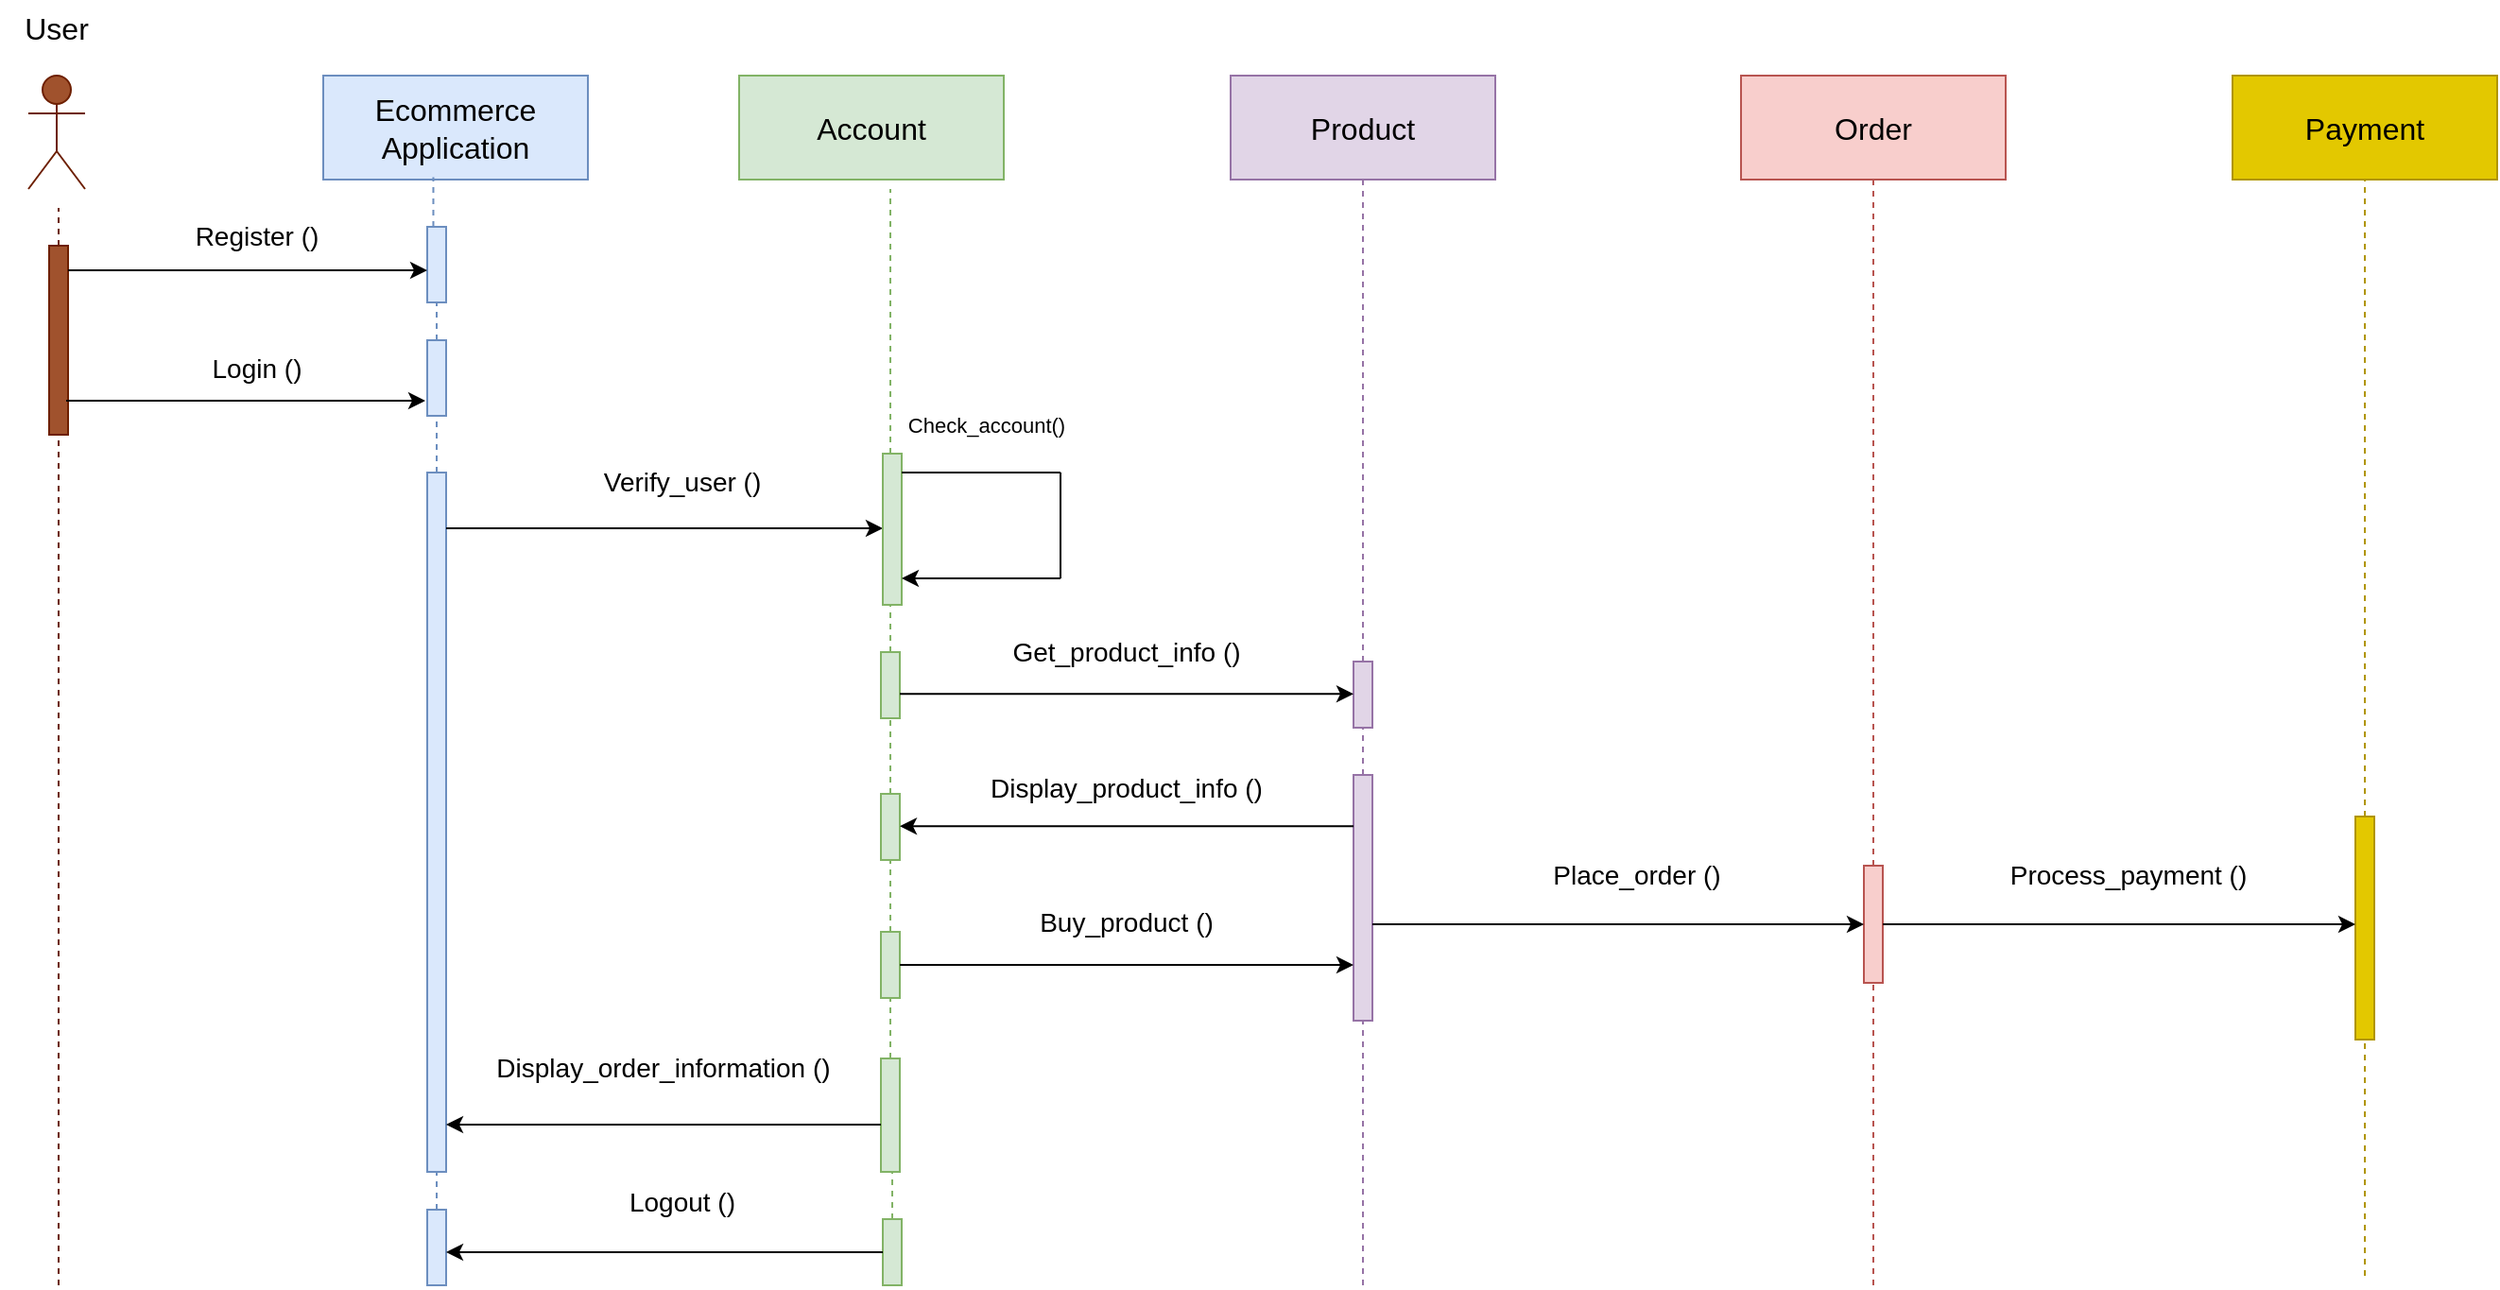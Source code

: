 <mxfile version="24.8.3">
  <diagram name="Page-1" id="iKMHpBTZccuoiVZicEc-">
    <mxGraphModel dx="1715" dy="989" grid="1" gridSize="10" guides="1" tooltips="1" connect="1" arrows="1" fold="1" page="1" pageScale="1" pageWidth="850" pageHeight="1100" math="0" shadow="0">
      <root>
        <mxCell id="0" />
        <mxCell id="1" parent="0" />
        <mxCell id="NUMykL-d5suyoaZxklMG-1" value="" style="shape=umlActor;verticalLabelPosition=bottom;verticalAlign=top;html=1;outlineConnect=0;fillColor=#a0522d;strokeColor=#6D1F00;fontColor=#ffffff;" vertex="1" parent="1">
          <mxGeometry x="104" y="80" width="30" height="60" as="geometry" />
        </mxCell>
        <mxCell id="NUMykL-d5suyoaZxklMG-4" value="" style="endArrow=none;dashed=1;html=1;rounded=0;fillColor=#a0522d;strokeColor=#6D1F00;" edge="1" parent="1" source="NUMykL-d5suyoaZxklMG-2">
          <mxGeometry width="50" height="50" relative="1" as="geometry">
            <mxPoint x="120" y="815" as="sourcePoint" />
            <mxPoint x="120" y="150" as="targetPoint" />
          </mxGeometry>
        </mxCell>
        <mxCell id="NUMykL-d5suyoaZxklMG-5" value="" style="endArrow=none;dashed=1;html=1;rounded=0;fillColor=#a0522d;strokeColor=#6D1F00;" edge="1" parent="1" target="NUMykL-d5suyoaZxklMG-2">
          <mxGeometry width="50" height="50" relative="1" as="geometry">
            <mxPoint x="120" y="720" as="sourcePoint" />
            <mxPoint x="120" y="150" as="targetPoint" />
          </mxGeometry>
        </mxCell>
        <mxCell id="NUMykL-d5suyoaZxklMG-2" value="" style="html=1;points=[[0,0,0,0,5],[0,1,0,0,-5],[1,0,0,0,5],[1,1,0,0,-5]];perimeter=orthogonalPerimeter;outlineConnect=0;targetShapes=umlLifeline;portConstraint=eastwest;newEdgeStyle={&quot;curved&quot;:0,&quot;rounded&quot;:0};fillColor=#a0522d;fontColor=#ffffff;strokeColor=#6D1F00;" vertex="1" parent="1">
          <mxGeometry x="115" y="170" width="10" height="100" as="geometry" />
        </mxCell>
        <mxCell id="NUMykL-d5suyoaZxklMG-6" value="&lt;font style=&quot;font-size: 16px;&quot;&gt;Ecommerce Application&lt;/font&gt;" style="rounded=0;whiteSpace=wrap;html=1;fillColor=#dae8fc;strokeColor=#6c8ebf;" vertex="1" parent="1">
          <mxGeometry x="260" y="80" width="140" height="55" as="geometry" />
        </mxCell>
        <mxCell id="NUMykL-d5suyoaZxklMG-7" value="" style="endArrow=none;dashed=1;html=1;rounded=0;fillColor=#dae8fc;strokeColor=#6c8ebf;entryX=0.416;entryY=0.978;entryDx=0;entryDy=0;entryPerimeter=0;" edge="1" parent="1" source="NUMykL-d5suyoaZxklMG-8" target="NUMykL-d5suyoaZxklMG-6">
          <mxGeometry width="50" height="50" relative="1" as="geometry">
            <mxPoint x="320" y="720" as="sourcePoint" />
            <mxPoint x="320" y="150" as="targetPoint" />
          </mxGeometry>
        </mxCell>
        <mxCell id="NUMykL-d5suyoaZxklMG-9" value="" style="endArrow=none;dashed=1;html=1;rounded=0;fillColor=#dae8fc;strokeColor=#6c8ebf;" edge="1" parent="1" source="NUMykL-d5suyoaZxklMG-10" target="NUMykL-d5suyoaZxklMG-8">
          <mxGeometry width="50" height="50" relative="1" as="geometry">
            <mxPoint x="320" y="720" as="sourcePoint" />
            <mxPoint x="320" y="150" as="targetPoint" />
          </mxGeometry>
        </mxCell>
        <mxCell id="NUMykL-d5suyoaZxklMG-8" value="" style="html=1;points=[[0,0,0,0,5],[0,1,0,0,-5],[1,0,0,0,5],[1,1,0,0,-5]];perimeter=orthogonalPerimeter;outlineConnect=0;targetShapes=umlLifeline;portConstraint=eastwest;newEdgeStyle={&quot;curved&quot;:0,&quot;rounded&quot;:0};fillColor=#dae8fc;strokeColor=#6c8ebf;" vertex="1" parent="1">
          <mxGeometry x="315" y="160" width="10" height="40" as="geometry" />
        </mxCell>
        <mxCell id="NUMykL-d5suyoaZxklMG-11" value="" style="endArrow=none;dashed=1;html=1;rounded=0;fillColor=#dae8fc;strokeColor=#6c8ebf;" edge="1" parent="1" source="NUMykL-d5suyoaZxklMG-20" target="NUMykL-d5suyoaZxklMG-10">
          <mxGeometry width="50" height="50" relative="1" as="geometry">
            <mxPoint x="320" y="720" as="sourcePoint" />
            <mxPoint x="320" y="200" as="targetPoint" />
          </mxGeometry>
        </mxCell>
        <mxCell id="NUMykL-d5suyoaZxklMG-10" value="" style="html=1;points=[[0,0,0,0,5],[0,1,0,0,-5],[1,0,0,0,5],[1,1,0,0,-5]];perimeter=orthogonalPerimeter;outlineConnect=0;targetShapes=umlLifeline;portConstraint=eastwest;newEdgeStyle={&quot;curved&quot;:0,&quot;rounded&quot;:0};fillColor=#dae8fc;strokeColor=#6c8ebf;" vertex="1" parent="1">
          <mxGeometry x="315" y="220" width="10" height="40" as="geometry" />
        </mxCell>
        <mxCell id="NUMykL-d5suyoaZxklMG-12" value="&lt;font style=&quot;font-size: 16px;&quot;&gt;User&lt;/font&gt;" style="text;html=1;align=center;verticalAlign=middle;whiteSpace=wrap;rounded=0;" vertex="1" parent="1">
          <mxGeometry x="89" y="40" width="60" height="30" as="geometry" />
        </mxCell>
        <mxCell id="NUMykL-d5suyoaZxklMG-14" value="" style="endArrow=classic;html=1;rounded=0;" edge="1" parent="1">
          <mxGeometry width="50" height="50" relative="1" as="geometry">
            <mxPoint x="125" y="183" as="sourcePoint" />
            <mxPoint x="315" y="183" as="targetPoint" />
          </mxGeometry>
        </mxCell>
        <mxCell id="NUMykL-d5suyoaZxklMG-15" value="" style="endArrow=classic;html=1;rounded=0;" edge="1" parent="1">
          <mxGeometry width="50" height="50" relative="1" as="geometry">
            <mxPoint x="124" y="252" as="sourcePoint" />
            <mxPoint x="314" y="252" as="targetPoint" />
          </mxGeometry>
        </mxCell>
        <mxCell id="NUMykL-d5suyoaZxklMG-16" value="&lt;span style=&quot;font-size: 14px;&quot;&gt;Register ()&lt;/span&gt;" style="text;html=1;align=center;verticalAlign=middle;whiteSpace=wrap;rounded=0;" vertex="1" parent="1">
          <mxGeometry x="190" y="150" width="70" height="30" as="geometry" />
        </mxCell>
        <mxCell id="NUMykL-d5suyoaZxklMG-17" value="&lt;font style=&quot;font-size: 14px;&quot;&gt;Login ()&lt;/font&gt;" style="text;html=1;align=center;verticalAlign=middle;whiteSpace=wrap;rounded=0;" vertex="1" parent="1">
          <mxGeometry x="195" y="220" width="60" height="30" as="geometry" />
        </mxCell>
        <mxCell id="NUMykL-d5suyoaZxklMG-18" value="&lt;span style=&quot;font-size: 16px;&quot;&gt;Account&lt;/span&gt;" style="rounded=0;whiteSpace=wrap;html=1;fillColor=#d5e8d4;strokeColor=#82b366;" vertex="1" parent="1">
          <mxGeometry x="480" y="80" width="140" height="55" as="geometry" />
        </mxCell>
        <mxCell id="NUMykL-d5suyoaZxklMG-19" value="" style="endArrow=none;dashed=1;html=1;rounded=0;fillColor=#d5e8d4;strokeColor=#82b366;" edge="1" parent="1" source="NUMykL-d5suyoaZxklMG-24">
          <mxGeometry width="50" height="50" relative="1" as="geometry">
            <mxPoint x="560" y="720" as="sourcePoint" />
            <mxPoint x="560" y="140" as="targetPoint" />
          </mxGeometry>
        </mxCell>
        <mxCell id="NUMykL-d5suyoaZxklMG-21" value="" style="endArrow=none;dashed=1;html=1;rounded=0;fillColor=#dae8fc;strokeColor=#6c8ebf;" edge="1" parent="1" source="NUMykL-d5suyoaZxklMG-78" target="NUMykL-d5suyoaZxklMG-20">
          <mxGeometry width="50" height="50" relative="1" as="geometry">
            <mxPoint x="320" y="720" as="sourcePoint" />
            <mxPoint x="320" y="260" as="targetPoint" />
          </mxGeometry>
        </mxCell>
        <mxCell id="NUMykL-d5suyoaZxklMG-20" value="" style="html=1;points=[[0,0,0,0,5],[0,1,0,0,-5],[1,0,0,0,5],[1,1,0,0,-5]];perimeter=orthogonalPerimeter;outlineConnect=0;targetShapes=umlLifeline;portConstraint=eastwest;newEdgeStyle={&quot;curved&quot;:0,&quot;rounded&quot;:0};fillColor=#dae8fc;strokeColor=#6c8ebf;" vertex="1" parent="1">
          <mxGeometry x="315" y="290" width="10" height="370" as="geometry" />
        </mxCell>
        <mxCell id="NUMykL-d5suyoaZxklMG-22" value="" style="endArrow=classic;html=1;rounded=0;" edge="1" parent="1">
          <mxGeometry width="50" height="50" relative="1" as="geometry">
            <mxPoint x="325" y="319.5" as="sourcePoint" />
            <mxPoint x="556" y="319.5" as="targetPoint" />
          </mxGeometry>
        </mxCell>
        <mxCell id="NUMykL-d5suyoaZxklMG-23" value="&lt;font style=&quot;font-size: 14px;&quot;&gt;Verify_user ()&lt;/font&gt;" style="text;html=1;align=center;verticalAlign=middle;whiteSpace=wrap;rounded=0;" vertex="1" parent="1">
          <mxGeometry x="400" y="280" width="100" height="30" as="geometry" />
        </mxCell>
        <mxCell id="NUMykL-d5suyoaZxklMG-25" value="" style="endArrow=none;dashed=1;html=1;rounded=0;fillColor=#d5e8d4;strokeColor=#82b366;" edge="1" parent="1" source="NUMykL-d5suyoaZxklMG-43" target="NUMykL-d5suyoaZxklMG-24">
          <mxGeometry width="50" height="50" relative="1" as="geometry">
            <mxPoint x="560" y="720" as="sourcePoint" />
            <mxPoint x="560" y="160" as="targetPoint" />
          </mxGeometry>
        </mxCell>
        <mxCell id="NUMykL-d5suyoaZxklMG-24" value="" style="html=1;points=[[0,0,0,0,5],[0,1,0,0,-5],[1,0,0,0,5],[1,1,0,0,-5]];perimeter=orthogonalPerimeter;outlineConnect=0;targetShapes=umlLifeline;portConstraint=eastwest;newEdgeStyle={&quot;curved&quot;:0,&quot;rounded&quot;:0};fillColor=#d5e8d4;strokeColor=#82b366;" vertex="1" parent="1">
          <mxGeometry x="556" y="280" width="10" height="80" as="geometry" />
        </mxCell>
        <mxCell id="NUMykL-d5suyoaZxklMG-27" value="&lt;span style=&quot;font-size: 16px;&quot;&gt;Product&lt;/span&gt;" style="rounded=0;whiteSpace=wrap;html=1;fillColor=#e1d5e7;strokeColor=#9673a6;" vertex="1" parent="1">
          <mxGeometry x="740" y="80" width="140" height="55" as="geometry" />
        </mxCell>
        <mxCell id="NUMykL-d5suyoaZxklMG-28" value="" style="endArrow=none;dashed=1;html=1;rounded=0;entryX=0.5;entryY=1;entryDx=0;entryDy=0;fillColor=#e1d5e7;strokeColor=#9673a6;" edge="1" parent="1" source="NUMykL-d5suyoaZxklMG-45" target="NUMykL-d5suyoaZxklMG-27">
          <mxGeometry width="50" height="50" relative="1" as="geometry">
            <mxPoint x="810" y="720" as="sourcePoint" />
            <mxPoint x="550" y="390" as="targetPoint" />
          </mxGeometry>
        </mxCell>
        <mxCell id="NUMykL-d5suyoaZxklMG-33" value="" style="endArrow=none;html=1;rounded=0;startSize=35;" edge="1" parent="1" target="NUMykL-d5suyoaZxklMG-24">
          <mxGeometry width="50" height="50" relative="1" as="geometry">
            <mxPoint x="650" y="290" as="sourcePoint" />
            <mxPoint x="520" y="400" as="targetPoint" />
          </mxGeometry>
        </mxCell>
        <mxCell id="NUMykL-d5suyoaZxklMG-35" value="" style="endArrow=classic;html=1;rounded=0;" edge="1" parent="1">
          <mxGeometry width="50" height="50" relative="1" as="geometry">
            <mxPoint x="650" y="346" as="sourcePoint" />
            <mxPoint x="566" y="346" as="targetPoint" />
          </mxGeometry>
        </mxCell>
        <mxCell id="NUMykL-d5suyoaZxklMG-38" value="" style="endArrow=none;html=1;rounded=0;" edge="1" parent="1">
          <mxGeometry width="50" height="50" relative="1" as="geometry">
            <mxPoint x="650" y="346" as="sourcePoint" />
            <mxPoint x="650" y="290" as="targetPoint" />
          </mxGeometry>
        </mxCell>
        <mxCell id="NUMykL-d5suyoaZxklMG-41" value="&lt;font style=&quot;font-size: 11px;&quot;&gt;Check_account()&lt;/font&gt;" style="text;html=1;align=center;verticalAlign=middle;whiteSpace=wrap;rounded=0;" vertex="1" parent="1">
          <mxGeometry x="566" y="250" width="90" height="30" as="geometry" />
        </mxCell>
        <mxCell id="NUMykL-d5suyoaZxklMG-44" value="" style="endArrow=none;dashed=1;html=1;rounded=0;fillColor=#d5e8d4;strokeColor=#82b366;" edge="1" parent="1" source="NUMykL-d5suyoaZxklMG-58" target="NUMykL-d5suyoaZxklMG-43">
          <mxGeometry width="50" height="50" relative="1" as="geometry">
            <mxPoint x="560" y="720" as="sourcePoint" />
            <mxPoint x="560" y="360" as="targetPoint" />
          </mxGeometry>
        </mxCell>
        <mxCell id="NUMykL-d5suyoaZxklMG-43" value="" style="html=1;points=[[0,0,0,0,5],[0,1,0,0,-5],[1,0,0,0,5],[1,1,0,0,-5]];perimeter=orthogonalPerimeter;outlineConnect=0;targetShapes=umlLifeline;portConstraint=eastwest;newEdgeStyle={&quot;curved&quot;:0,&quot;rounded&quot;:0};fillColor=#d5e8d4;strokeColor=#82b366;" vertex="1" parent="1">
          <mxGeometry x="555" y="385" width="10" height="35" as="geometry" />
        </mxCell>
        <mxCell id="NUMykL-d5suyoaZxklMG-46" value="" style="endArrow=none;dashed=1;html=1;rounded=0;entryX=0.5;entryY=1;entryDx=0;entryDy=0;fillColor=#e1d5e7;strokeColor=#9673a6;" edge="1" parent="1" source="NUMykL-d5suyoaZxklMG-56" target="NUMykL-d5suyoaZxklMG-45">
          <mxGeometry width="50" height="50" relative="1" as="geometry">
            <mxPoint x="810" y="720" as="sourcePoint" />
            <mxPoint x="810" y="135" as="targetPoint" />
          </mxGeometry>
        </mxCell>
        <mxCell id="NUMykL-d5suyoaZxklMG-45" value="" style="html=1;points=[[0,0,0,0,5],[0,1,0,0,-5],[1,0,0,0,5],[1,1,0,0,-5]];perimeter=orthogonalPerimeter;outlineConnect=0;targetShapes=umlLifeline;portConstraint=eastwest;newEdgeStyle={&quot;curved&quot;:0,&quot;rounded&quot;:0};fillColor=#e1d5e7;strokeColor=#9673a6;" vertex="1" parent="1">
          <mxGeometry x="805" y="390" width="10" height="35" as="geometry" />
        </mxCell>
        <mxCell id="NUMykL-d5suyoaZxklMG-47" value="" style="endArrow=classic;html=1;rounded=0;entryX=0;entryY=0;entryDx=0;entryDy=5;entryPerimeter=0;" edge="1" parent="1">
          <mxGeometry width="50" height="50" relative="1" as="geometry">
            <mxPoint x="565" y="407.12" as="sourcePoint" />
            <mxPoint x="805.0" y="407.12" as="targetPoint" />
          </mxGeometry>
        </mxCell>
        <mxCell id="NUMykL-d5suyoaZxklMG-48" value="&lt;font style=&quot;font-size: 14px;&quot;&gt;Get_product_info ()&lt;/font&gt;" style="text;html=1;align=center;verticalAlign=middle;whiteSpace=wrap;rounded=0;" vertex="1" parent="1">
          <mxGeometry x="620" y="370" width="130" height="30" as="geometry" />
        </mxCell>
        <mxCell id="NUMykL-d5suyoaZxklMG-49" value="&lt;span style=&quot;font-size: 16px;&quot;&gt;Order&lt;/span&gt;" style="rounded=0;whiteSpace=wrap;html=1;fillColor=#f8cecc;strokeColor=#b85450;" vertex="1" parent="1">
          <mxGeometry x="1010" y="80" width="140" height="55" as="geometry" />
        </mxCell>
        <mxCell id="NUMykL-d5suyoaZxklMG-50" value="&lt;span style=&quot;font-size: 16px;&quot;&gt;Payment&lt;/span&gt;" style="rounded=0;whiteSpace=wrap;html=1;fillColor=#e3c800;strokeColor=#B09500;fontColor=#000000;" vertex="1" parent="1">
          <mxGeometry x="1270" y="80" width="140" height="55" as="geometry" />
        </mxCell>
        <mxCell id="NUMykL-d5suyoaZxklMG-53" value="" style="endArrow=none;dashed=1;html=1;rounded=0;fillColor=#f8cecc;strokeColor=#b85450;" edge="1" parent="1" source="NUMykL-d5suyoaZxklMG-66">
          <mxGeometry width="50" height="50" relative="1" as="geometry">
            <mxPoint x="1080" y="720" as="sourcePoint" />
            <mxPoint x="1080" y="134" as="targetPoint" />
          </mxGeometry>
        </mxCell>
        <mxCell id="NUMykL-d5suyoaZxklMG-54" value="" style="endArrow=none;dashed=1;html=1;rounded=0;fillColor=#e3c800;strokeColor=#B09500;" edge="1" parent="1" source="NUMykL-d5suyoaZxklMG-70">
          <mxGeometry width="50" height="50" relative="1" as="geometry">
            <mxPoint x="1340" y="715" as="sourcePoint" />
            <mxPoint x="1340" y="135" as="targetPoint" />
          </mxGeometry>
        </mxCell>
        <mxCell id="NUMykL-d5suyoaZxklMG-57" value="" style="endArrow=none;dashed=1;html=1;rounded=0;entryX=0.5;entryY=1;entryDx=0;entryDy=0;fillColor=#e1d5e7;strokeColor=#9673a6;" edge="1" parent="1" target="NUMykL-d5suyoaZxklMG-56">
          <mxGeometry width="50" height="50" relative="1" as="geometry">
            <mxPoint x="810" y="720" as="sourcePoint" />
            <mxPoint x="810" y="425" as="targetPoint" />
          </mxGeometry>
        </mxCell>
        <mxCell id="NUMykL-d5suyoaZxklMG-56" value="" style="html=1;points=[[0,0,0,0,5],[0,1,0,0,-5],[1,0,0,0,5],[1,1,0,0,-5]];perimeter=orthogonalPerimeter;outlineConnect=0;targetShapes=umlLifeline;portConstraint=eastwest;newEdgeStyle={&quot;curved&quot;:0,&quot;rounded&quot;:0};fillColor=#e1d5e7;strokeColor=#9673a6;" vertex="1" parent="1">
          <mxGeometry x="805" y="450" width="10" height="130" as="geometry" />
        </mxCell>
        <mxCell id="NUMykL-d5suyoaZxklMG-59" value="" style="endArrow=none;dashed=1;html=1;rounded=0;fillColor=#d5e8d4;strokeColor=#82b366;" edge="1" parent="1" source="NUMykL-d5suyoaZxklMG-62" target="NUMykL-d5suyoaZxklMG-58">
          <mxGeometry width="50" height="50" relative="1" as="geometry">
            <mxPoint x="560" y="720" as="sourcePoint" />
            <mxPoint x="560" y="420" as="targetPoint" />
          </mxGeometry>
        </mxCell>
        <mxCell id="NUMykL-d5suyoaZxklMG-58" value="" style="html=1;points=[[0,0,0,0,5],[0,1,0,0,-5],[1,0,0,0,5],[1,1,0,0,-5]];perimeter=orthogonalPerimeter;outlineConnect=0;targetShapes=umlLifeline;portConstraint=eastwest;newEdgeStyle={&quot;curved&quot;:0,&quot;rounded&quot;:0};fillColor=#d5e8d4;strokeColor=#82b366;" vertex="1" parent="1">
          <mxGeometry x="555" y="460" width="10" height="35" as="geometry" />
        </mxCell>
        <mxCell id="NUMykL-d5suyoaZxklMG-60" value="" style="endArrow=classic;html=1;rounded=0;" edge="1" parent="1" source="NUMykL-d5suyoaZxklMG-56">
          <mxGeometry width="50" height="50" relative="1" as="geometry">
            <mxPoint x="800" y="477.07" as="sourcePoint" />
            <mxPoint x="565" y="477.07" as="targetPoint" />
          </mxGeometry>
        </mxCell>
        <mxCell id="NUMykL-d5suyoaZxklMG-61" value="&lt;font style=&quot;font-size: 14px;&quot;&gt;Display_product_info ()&lt;/font&gt;" style="text;html=1;align=center;verticalAlign=middle;whiteSpace=wrap;rounded=0;" vertex="1" parent="1">
          <mxGeometry x="610" y="442" width="150" height="30" as="geometry" />
        </mxCell>
        <mxCell id="NUMykL-d5suyoaZxklMG-63" value="" style="endArrow=none;dashed=1;html=1;rounded=0;fillColor=#d5e8d4;strokeColor=#82b366;" edge="1" parent="1" source="NUMykL-d5suyoaZxklMG-74" target="NUMykL-d5suyoaZxklMG-62">
          <mxGeometry width="50" height="50" relative="1" as="geometry">
            <mxPoint x="560" y="720" as="sourcePoint" />
            <mxPoint x="560" y="495" as="targetPoint" />
          </mxGeometry>
        </mxCell>
        <mxCell id="NUMykL-d5suyoaZxklMG-62" value="" style="html=1;points=[[0,0,0,0,5],[0,1,0,0,-5],[1,0,0,0,5],[1,1,0,0,-5]];perimeter=orthogonalPerimeter;outlineConnect=0;targetShapes=umlLifeline;portConstraint=eastwest;newEdgeStyle={&quot;curved&quot;:0,&quot;rounded&quot;:0};fillColor=#d5e8d4;strokeColor=#82b366;" vertex="1" parent="1">
          <mxGeometry x="555" y="533" width="10" height="35" as="geometry" />
        </mxCell>
        <mxCell id="NUMykL-d5suyoaZxklMG-64" value="" style="endArrow=classic;html=1;rounded=0;" edge="1" parent="1" source="NUMykL-d5suyoaZxklMG-62" target="NUMykL-d5suyoaZxklMG-56">
          <mxGeometry width="50" height="50" relative="1" as="geometry">
            <mxPoint x="660" y="600" as="sourcePoint" />
            <mxPoint x="800" y="550" as="targetPoint" />
          </mxGeometry>
        </mxCell>
        <mxCell id="NUMykL-d5suyoaZxklMG-65" value="&lt;font style=&quot;font-size: 14px;&quot;&gt;Buy_product ()&lt;/font&gt;" style="text;html=1;align=center;verticalAlign=middle;whiteSpace=wrap;rounded=0;" vertex="1" parent="1">
          <mxGeometry x="610" y="513" width="150" height="30" as="geometry" />
        </mxCell>
        <mxCell id="NUMykL-d5suyoaZxklMG-67" value="" style="endArrow=none;dashed=1;html=1;rounded=0;fillColor=#f8cecc;strokeColor=#b85450;" edge="1" parent="1" target="NUMykL-d5suyoaZxklMG-66">
          <mxGeometry width="50" height="50" relative="1" as="geometry">
            <mxPoint x="1080" y="720" as="sourcePoint" />
            <mxPoint x="1080" y="134" as="targetPoint" />
          </mxGeometry>
        </mxCell>
        <mxCell id="NUMykL-d5suyoaZxklMG-66" value="" style="html=1;points=[[0,0,0,0,5],[0,1,0,0,-5],[1,0,0,0,5],[1,1,0,0,-5]];perimeter=orthogonalPerimeter;outlineConnect=0;targetShapes=umlLifeline;portConstraint=eastwest;newEdgeStyle={&quot;curved&quot;:0,&quot;rounded&quot;:0};fillColor=#f8cecc;strokeColor=#b85450;" vertex="1" parent="1">
          <mxGeometry x="1075" y="498" width="10" height="62" as="geometry" />
        </mxCell>
        <mxCell id="NUMykL-d5suyoaZxklMG-68" value="" style="endArrow=classic;html=1;rounded=0;" edge="1" parent="1">
          <mxGeometry width="50" height="50" relative="1" as="geometry">
            <mxPoint x="815" y="529" as="sourcePoint" />
            <mxPoint x="1075" y="529" as="targetPoint" />
          </mxGeometry>
        </mxCell>
        <mxCell id="NUMykL-d5suyoaZxklMG-69" value="&lt;font style=&quot;font-size: 14px;&quot;&gt;Place_order ()&lt;/font&gt;" style="text;html=1;align=center;verticalAlign=middle;whiteSpace=wrap;rounded=0;" vertex="1" parent="1">
          <mxGeometry x="880" y="488" width="150" height="30" as="geometry" />
        </mxCell>
        <mxCell id="NUMykL-d5suyoaZxklMG-71" value="" style="endArrow=none;dashed=1;html=1;rounded=0;fillColor=#e3c800;strokeColor=#B09500;" edge="1" parent="1" target="NUMykL-d5suyoaZxklMG-70">
          <mxGeometry width="50" height="50" relative="1" as="geometry">
            <mxPoint x="1340" y="715" as="sourcePoint" />
            <mxPoint x="1340" y="135" as="targetPoint" />
          </mxGeometry>
        </mxCell>
        <mxCell id="NUMykL-d5suyoaZxklMG-70" value="" style="html=1;points=[[0,0,0,0,5],[0,1,0,0,-5],[1,0,0,0,5],[1,1,0,0,-5]];perimeter=orthogonalPerimeter;outlineConnect=0;targetShapes=umlLifeline;portConstraint=eastwest;newEdgeStyle={&quot;curved&quot;:0,&quot;rounded&quot;:0};fillColor=#e3c800;strokeColor=#B09500;fontColor=#000000;" vertex="1" parent="1">
          <mxGeometry x="1335" y="472" width="10" height="118" as="geometry" />
        </mxCell>
        <mxCell id="NUMykL-d5suyoaZxklMG-72" value="" style="endArrow=classic;html=1;rounded=0;" edge="1" parent="1" source="NUMykL-d5suyoaZxklMG-66" target="NUMykL-d5suyoaZxklMG-70">
          <mxGeometry width="50" height="50" relative="1" as="geometry">
            <mxPoint x="890" y="500" as="sourcePoint" />
            <mxPoint x="1330" y="529" as="targetPoint" />
          </mxGeometry>
        </mxCell>
        <mxCell id="NUMykL-d5suyoaZxklMG-73" value="&lt;font style=&quot;font-size: 14px;&quot;&gt;Process_payment ()&lt;/font&gt;" style="text;html=1;align=center;verticalAlign=middle;whiteSpace=wrap;rounded=0;" vertex="1" parent="1">
          <mxGeometry x="1140" y="488" width="150" height="30" as="geometry" />
        </mxCell>
        <mxCell id="NUMykL-d5suyoaZxklMG-75" value="" style="endArrow=none;dashed=1;html=1;rounded=0;fillColor=#d5e8d4;strokeColor=#82b366;" edge="1" parent="1" source="NUMykL-d5suyoaZxklMG-80" target="NUMykL-d5suyoaZxklMG-74">
          <mxGeometry width="50" height="50" relative="1" as="geometry">
            <mxPoint x="560" y="720" as="sourcePoint" />
            <mxPoint x="560" y="568" as="targetPoint" />
          </mxGeometry>
        </mxCell>
        <mxCell id="NUMykL-d5suyoaZxklMG-74" value="" style="html=1;points=[[0,0,0,0,5],[0,1,0,0,-5],[1,0,0,0,5],[1,1,0,0,-5]];perimeter=orthogonalPerimeter;outlineConnect=0;targetShapes=umlLifeline;portConstraint=eastwest;newEdgeStyle={&quot;curved&quot;:0,&quot;rounded&quot;:0};fillColor=#d5e8d4;strokeColor=#82b366;" vertex="1" parent="1">
          <mxGeometry x="555" y="600" width="10" height="60" as="geometry" />
        </mxCell>
        <mxCell id="NUMykL-d5suyoaZxklMG-76" value="" style="endArrow=classic;html=1;rounded=0;" edge="1" parent="1" source="NUMykL-d5suyoaZxklMG-74">
          <mxGeometry width="50" height="50" relative="1" as="geometry">
            <mxPoint x="550" y="635" as="sourcePoint" />
            <mxPoint x="325" y="635.0" as="targetPoint" />
          </mxGeometry>
        </mxCell>
        <mxCell id="NUMykL-d5suyoaZxklMG-77" value="&lt;font style=&quot;font-size: 14px;&quot;&gt;Display_order_information ()&lt;/font&gt;" style="text;html=1;align=center;verticalAlign=middle;whiteSpace=wrap;rounded=0;" vertex="1" parent="1">
          <mxGeometry x="350" y="590" width="180" height="30" as="geometry" />
        </mxCell>
        <mxCell id="NUMykL-d5suyoaZxklMG-79" value="" style="endArrow=none;dashed=1;html=1;rounded=0;fillColor=#dae8fc;strokeColor=#6c8ebf;" edge="1" parent="1" target="NUMykL-d5suyoaZxklMG-78">
          <mxGeometry width="50" height="50" relative="1" as="geometry">
            <mxPoint x="320" y="720" as="sourcePoint" />
            <mxPoint x="320" y="660" as="targetPoint" />
          </mxGeometry>
        </mxCell>
        <mxCell id="NUMykL-d5suyoaZxklMG-78" value="" style="html=1;points=[[0,0,0,0,5],[0,1,0,0,-5],[1,0,0,0,5],[1,1,0,0,-5]];perimeter=orthogonalPerimeter;outlineConnect=0;targetShapes=umlLifeline;portConstraint=eastwest;newEdgeStyle={&quot;curved&quot;:0,&quot;rounded&quot;:0};fillColor=#dae8fc;strokeColor=#6c8ebf;" vertex="1" parent="1">
          <mxGeometry x="315" y="680" width="10" height="40" as="geometry" />
        </mxCell>
        <mxCell id="NUMykL-d5suyoaZxklMG-81" value="" style="endArrow=none;dashed=1;html=1;rounded=0;fillColor=#d5e8d4;strokeColor=#82b366;" edge="1" parent="1" target="NUMykL-d5suyoaZxklMG-80">
          <mxGeometry width="50" height="50" relative="1" as="geometry">
            <mxPoint x="560" y="720" as="sourcePoint" />
            <mxPoint x="560" y="660" as="targetPoint" />
          </mxGeometry>
        </mxCell>
        <mxCell id="NUMykL-d5suyoaZxklMG-80" value="" style="html=1;points=[[0,0,0,0,5],[0,1,0,0,-5],[1,0,0,0,5],[1,1,0,0,-5]];perimeter=orthogonalPerimeter;outlineConnect=0;targetShapes=umlLifeline;portConstraint=eastwest;newEdgeStyle={&quot;curved&quot;:0,&quot;rounded&quot;:0};fillColor=#d5e8d4;strokeColor=#82b366;" vertex="1" parent="1">
          <mxGeometry x="556" y="685" width="10" height="35" as="geometry" />
        </mxCell>
        <mxCell id="NUMykL-d5suyoaZxklMG-82" value="" style="endArrow=classic;html=1;rounded=0;" edge="1" parent="1" source="NUMykL-d5suyoaZxklMG-80" target="NUMykL-d5suyoaZxklMG-78">
          <mxGeometry width="50" height="50" relative="1" as="geometry">
            <mxPoint x="700" y="450" as="sourcePoint" />
            <mxPoint x="750" y="400" as="targetPoint" />
          </mxGeometry>
        </mxCell>
        <mxCell id="NUMykL-d5suyoaZxklMG-83" value="&lt;font style=&quot;font-size: 14px;&quot;&gt;Logout ()&lt;/font&gt;" style="text;html=1;align=center;verticalAlign=middle;whiteSpace=wrap;rounded=0;" vertex="1" parent="1">
          <mxGeometry x="360" y="661" width="180" height="30" as="geometry" />
        </mxCell>
      </root>
    </mxGraphModel>
  </diagram>
</mxfile>
